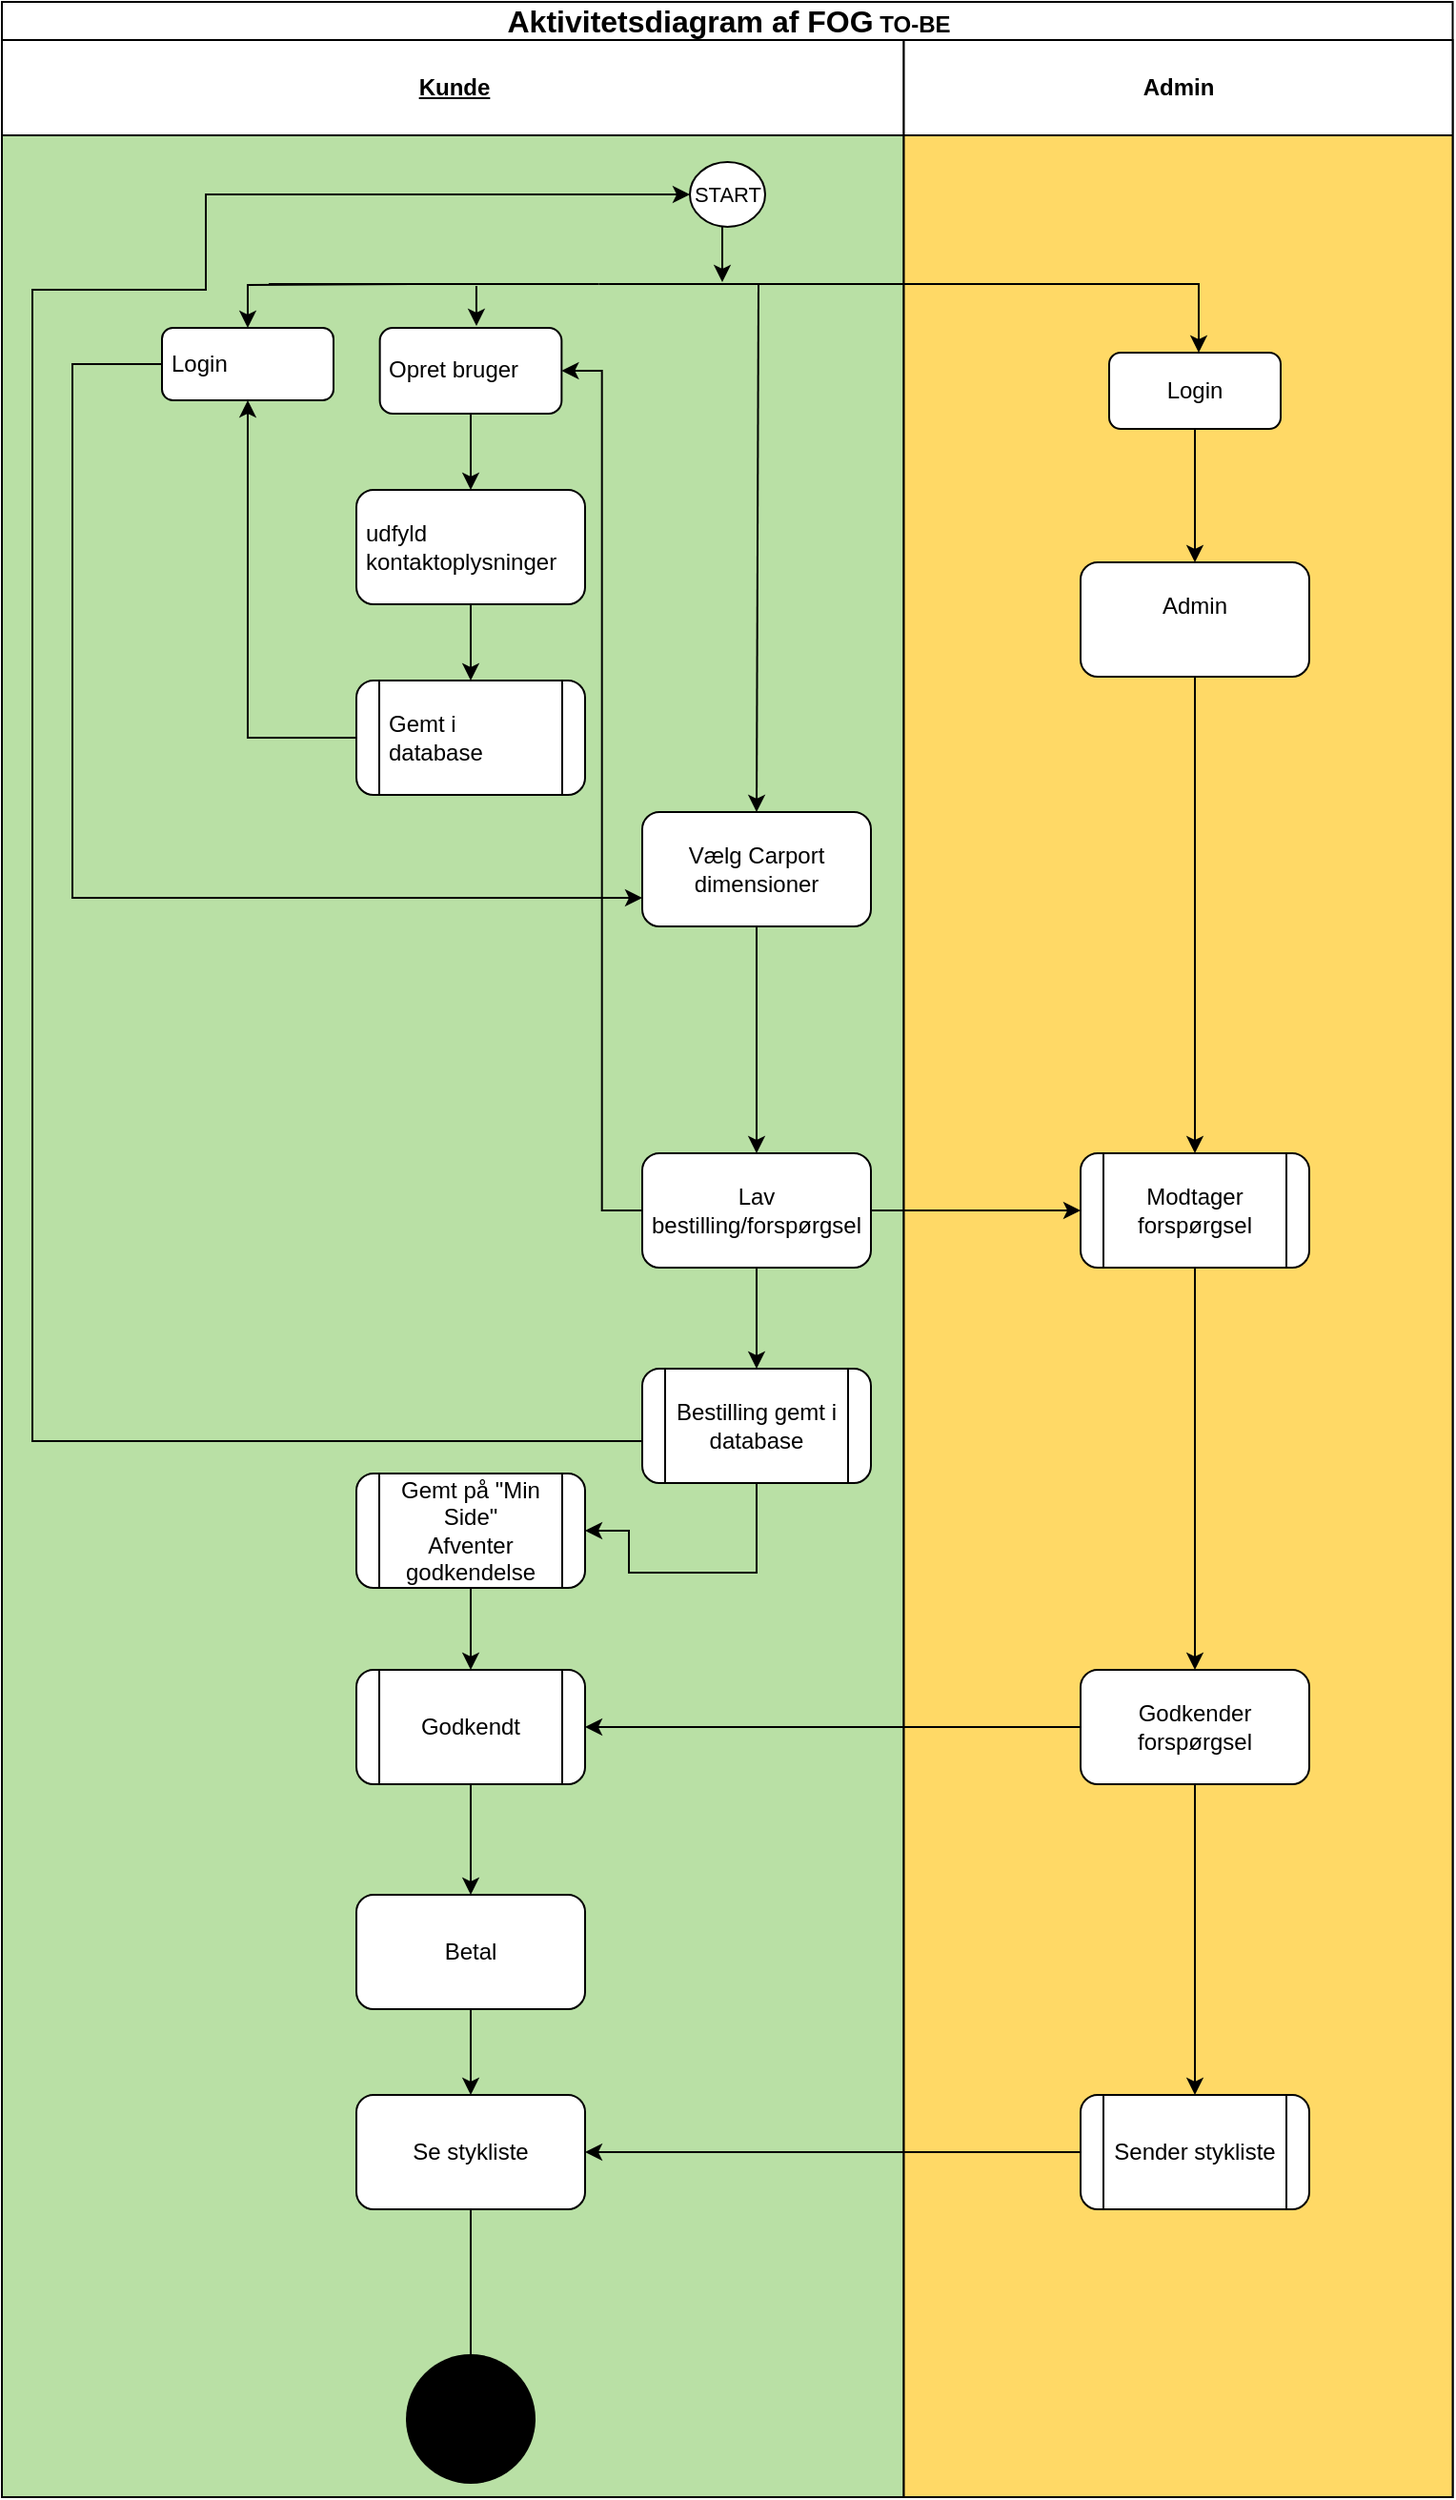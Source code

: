 <mxfile version="24.4.6" type="github">
  <diagram id="prtHgNgQTEPvFCAcTncT" name="Page-1">
    <mxGraphModel dx="2049" dy="6958" grid="0" gridSize="10" guides="1" tooltips="1" connect="1" arrows="1" fold="1" page="1" pageScale="1" pageWidth="827" pageHeight="1169" background="none" math="0" shadow="0">
      <root>
        <mxCell id="0" />
        <mxCell id="1" parent="0" />
        <mxCell id="vdoab_yicsTFZKbGhMKv-17" value="&lt;font style=&quot;font-size: 16px;&quot;&gt;Aktivitetsdiagram af FOG&lt;/font&gt; TO-BE" style="swimlane;childLayout=stackLayout;resizeParent=1;resizeParentMax=0;startSize=20;html=1;" parent="1" vertex="1">
          <mxGeometry x="15" y="-5845" width="761.26" height="1309" as="geometry" />
        </mxCell>
        <mxCell id="vdoab_yicsTFZKbGhMKv-18" value="&lt;u&gt;Kunde&lt;/u&gt;" style="swimlane;startSize=50;html=1;swimlaneFillColor=#B9E0A5;strokeColor=default;gradientColor=none;fillColor=default;" parent="vdoab_yicsTFZKbGhMKv-17" vertex="1">
          <mxGeometry y="20" width="473.26" height="1289" as="geometry" />
        </mxCell>
        <mxCell id="LRvEH867ZsMy1Cgo_DxR-12" style="edgeStyle=orthogonalEdgeStyle;rounded=0;orthogonalLoop=1;jettySize=auto;html=1;" edge="1" parent="vdoab_yicsTFZKbGhMKv-18" source="LRvEH867ZsMy1Cgo_DxR-8">
          <mxGeometry relative="1" as="geometry">
            <mxPoint x="378" y="127" as="targetPoint" />
            <Array as="points">
              <mxPoint x="378" y="111" />
              <mxPoint x="378" y="111" />
            </Array>
          </mxGeometry>
        </mxCell>
        <mxCell id="LRvEH867ZsMy1Cgo_DxR-14" value="" style="edgeStyle=orthogonalEdgeStyle;rounded=0;orthogonalLoop=1;jettySize=auto;html=1;" edge="1" parent="vdoab_yicsTFZKbGhMKv-18" target="LRvEH867ZsMy1Cgo_DxR-13">
          <mxGeometry relative="1" as="geometry">
            <mxPoint x="215.01" y="128" as="sourcePoint" />
          </mxGeometry>
        </mxCell>
        <mxCell id="LRvEH867ZsMy1Cgo_DxR-11" value="" style="line;strokeWidth=1;fillColor=none;align=left;verticalAlign=middle;spacingTop=-1;spacingLeft=3;spacingRight=3;rotatable=0;labelPosition=right;points=[];portConstraint=eastwest;strokeColor=inherit;" vertex="1" parent="vdoab_yicsTFZKbGhMKv-18">
          <mxGeometry x="140.01" y="124" width="173.25" height="8" as="geometry" />
        </mxCell>
        <mxCell id="LRvEH867ZsMy1Cgo_DxR-38" style="edgeStyle=orthogonalEdgeStyle;rounded=0;orthogonalLoop=1;jettySize=auto;html=1;entryX=0;entryY=0.75;entryDx=0;entryDy=0;" edge="1" parent="vdoab_yicsTFZKbGhMKv-18" source="LRvEH867ZsMy1Cgo_DxR-13" target="LRvEH867ZsMy1Cgo_DxR-26">
          <mxGeometry relative="1" as="geometry">
            <Array as="points">
              <mxPoint x="37" y="170" />
              <mxPoint x="37" y="450" />
            </Array>
          </mxGeometry>
        </mxCell>
        <mxCell id="LRvEH867ZsMy1Cgo_DxR-13" value="&lt;div align=&quot;right&quot;&gt;Login&lt;br&gt;&lt;/div&gt;" style="rounded=1;whiteSpace=wrap;html=1;align=left;strokeWidth=1;labelBackgroundColor=default;spacingTop=-1;spacingLeft=3;spacingRight=3;" vertex="1" parent="vdoab_yicsTFZKbGhMKv-18">
          <mxGeometry x="84" y="151" width="90.01" height="38" as="geometry" />
        </mxCell>
        <mxCell id="LRvEH867ZsMy1Cgo_DxR-8" value="&lt;font style=&quot;font-size: 11px;&quot;&gt;START&lt;/font&gt;" style="ellipse;whiteSpace=wrap;html=1;" vertex="1" parent="vdoab_yicsTFZKbGhMKv-18">
          <mxGeometry x="361" y="64" width="39.5" height="34" as="geometry" />
        </mxCell>
        <mxCell id="LRvEH867ZsMy1Cgo_DxR-21" value="" style="edgeStyle=orthogonalEdgeStyle;rounded=0;orthogonalLoop=1;jettySize=auto;html=1;" edge="1" parent="vdoab_yicsTFZKbGhMKv-18" source="LRvEH867ZsMy1Cgo_DxR-17" target="LRvEH867ZsMy1Cgo_DxR-20">
          <mxGeometry relative="1" as="geometry" />
        </mxCell>
        <mxCell id="LRvEH867ZsMy1Cgo_DxR-17" value="Opret bruger" style="whiteSpace=wrap;html=1;align=left;rounded=1;strokeWidth=1;labelBackgroundColor=default;spacingTop=-1;spacingLeft=3;spacingRight=3;" vertex="1" parent="vdoab_yicsTFZKbGhMKv-18">
          <mxGeometry x="198.32" y="151" width="95.36" height="45" as="geometry" />
        </mxCell>
        <mxCell id="LRvEH867ZsMy1Cgo_DxR-19" value="" style="endArrow=classic;html=1;rounded=0;exitX=0.196;exitY=0.625;exitDx=0;exitDy=0;exitPerimeter=0;" edge="1" parent="vdoab_yicsTFZKbGhMKv-18">
          <mxGeometry width="50" height="50" relative="1" as="geometry">
            <mxPoint x="248.967" y="129" as="sourcePoint" />
            <mxPoint x="249" y="150" as="targetPoint" />
          </mxGeometry>
        </mxCell>
        <mxCell id="LRvEH867ZsMy1Cgo_DxR-23" value="" style="edgeStyle=orthogonalEdgeStyle;rounded=0;orthogonalLoop=1;jettySize=auto;html=1;" edge="1" parent="vdoab_yicsTFZKbGhMKv-18" source="LRvEH867ZsMy1Cgo_DxR-20" target="LRvEH867ZsMy1Cgo_DxR-22">
          <mxGeometry relative="1" as="geometry" />
        </mxCell>
        <mxCell id="LRvEH867ZsMy1Cgo_DxR-20" value="udfyld kontaktoplysninger" style="whiteSpace=wrap;html=1;align=left;rounded=1;strokeWidth=1;labelBackgroundColor=default;spacingTop=-1;spacingLeft=3;spacingRight=3;" vertex="1" parent="vdoab_yicsTFZKbGhMKv-18">
          <mxGeometry x="186" y="236" width="120" height="60" as="geometry" />
        </mxCell>
        <mxCell id="LRvEH867ZsMy1Cgo_DxR-24" style="edgeStyle=orthogonalEdgeStyle;rounded=0;orthogonalLoop=1;jettySize=auto;html=1;entryX=0.5;entryY=1;entryDx=0;entryDy=0;" edge="1" parent="vdoab_yicsTFZKbGhMKv-18" source="LRvEH867ZsMy1Cgo_DxR-22" target="LRvEH867ZsMy1Cgo_DxR-13">
          <mxGeometry relative="1" as="geometry" />
        </mxCell>
        <mxCell id="LRvEH867ZsMy1Cgo_DxR-22" value="Gemt i database" style="shape=process;whiteSpace=wrap;html=1;backgroundOutline=1;align=left;rounded=1;strokeWidth=1;labelBackgroundColor=default;spacingTop=-1;spacingLeft=3;spacingRight=3;shadow=0;" vertex="1" parent="vdoab_yicsTFZKbGhMKv-18">
          <mxGeometry x="186" y="336" width="120" height="60" as="geometry" />
        </mxCell>
        <mxCell id="LRvEH867ZsMy1Cgo_DxR-28" value="" style="edgeStyle=orthogonalEdgeStyle;rounded=0;orthogonalLoop=1;jettySize=auto;html=1;" edge="1" parent="vdoab_yicsTFZKbGhMKv-18" source="LRvEH867ZsMy1Cgo_DxR-26" target="LRvEH867ZsMy1Cgo_DxR-27">
          <mxGeometry relative="1" as="geometry" />
        </mxCell>
        <mxCell id="LRvEH867ZsMy1Cgo_DxR-26" value="Vælg Carport dimensioner" style="rounded=1;whiteSpace=wrap;html=1;" vertex="1" parent="vdoab_yicsTFZKbGhMKv-18">
          <mxGeometry x="336" y="405" width="120" height="60" as="geometry" />
        </mxCell>
        <mxCell id="LRvEH867ZsMy1Cgo_DxR-30" value="" style="edgeStyle=orthogonalEdgeStyle;rounded=0;orthogonalLoop=1;jettySize=auto;html=1;" edge="1" parent="vdoab_yicsTFZKbGhMKv-18" source="LRvEH867ZsMy1Cgo_DxR-27" target="LRvEH867ZsMy1Cgo_DxR-29">
          <mxGeometry relative="1" as="geometry" />
        </mxCell>
        <mxCell id="LRvEH867ZsMy1Cgo_DxR-32" style="edgeStyle=orthogonalEdgeStyle;rounded=0;orthogonalLoop=1;jettySize=auto;html=1;entryX=1;entryY=0.5;entryDx=0;entryDy=0;" edge="1" parent="vdoab_yicsTFZKbGhMKv-18" source="LRvEH867ZsMy1Cgo_DxR-27" target="LRvEH867ZsMy1Cgo_DxR-17">
          <mxGeometry relative="1" as="geometry" />
        </mxCell>
        <mxCell id="LRvEH867ZsMy1Cgo_DxR-27" value="&lt;div&gt;Lav bestilling/forspørgsel&lt;br&gt;&lt;/div&gt;" style="whiteSpace=wrap;html=1;rounded=1;" vertex="1" parent="vdoab_yicsTFZKbGhMKv-18">
          <mxGeometry x="336" y="584" width="120" height="60" as="geometry" />
        </mxCell>
        <mxCell id="LRvEH867ZsMy1Cgo_DxR-49" value="" style="edgeStyle=orthogonalEdgeStyle;rounded=0;orthogonalLoop=1;jettySize=auto;html=1;exitX=0.5;exitY=1;exitDx=0;exitDy=0;" edge="1" parent="vdoab_yicsTFZKbGhMKv-18" source="LRvEH867ZsMy1Cgo_DxR-29" target="LRvEH867ZsMy1Cgo_DxR-48">
          <mxGeometry relative="1" as="geometry">
            <Array as="points">
              <mxPoint x="396" y="804" />
              <mxPoint x="329" y="804" />
              <mxPoint x="329" y="782" />
            </Array>
          </mxGeometry>
        </mxCell>
        <mxCell id="LRvEH867ZsMy1Cgo_DxR-61" style="edgeStyle=orthogonalEdgeStyle;rounded=0;orthogonalLoop=1;jettySize=auto;html=1;entryX=0;entryY=0.5;entryDx=0;entryDy=0;" edge="1" parent="vdoab_yicsTFZKbGhMKv-18" source="LRvEH867ZsMy1Cgo_DxR-29" target="LRvEH867ZsMy1Cgo_DxR-8">
          <mxGeometry relative="1" as="geometry">
            <Array as="points">
              <mxPoint x="16" y="735" />
              <mxPoint x="16" y="131" />
              <mxPoint x="107" y="131" />
              <mxPoint x="107" y="81" />
            </Array>
          </mxGeometry>
        </mxCell>
        <mxCell id="LRvEH867ZsMy1Cgo_DxR-29" value="Bestilling gemt i database" style="shape=process;whiteSpace=wrap;html=1;backgroundOutline=1;rounded=1;" vertex="1" parent="vdoab_yicsTFZKbGhMKv-18">
          <mxGeometry x="336" y="697" width="120" height="60" as="geometry" />
        </mxCell>
        <mxCell id="LRvEH867ZsMy1Cgo_DxR-48" value="Gemt på &quot;Min Side&quot;&lt;br&gt;Afventer godkendelse" style="shape=process;whiteSpace=wrap;html=1;backgroundOutline=1;rounded=1;" vertex="1" parent="vdoab_yicsTFZKbGhMKv-18">
          <mxGeometry x="186" y="752" width="120" height="60" as="geometry" />
        </mxCell>
        <mxCell id="LRvEH867ZsMy1Cgo_DxR-25" value="" style="endArrow=classic;html=1;rounded=0;entryX=0.5;entryY=0;entryDx=0;entryDy=0;" edge="1" parent="vdoab_yicsTFZKbGhMKv-18" target="LRvEH867ZsMy1Cgo_DxR-26">
          <mxGeometry width="50" height="50" relative="1" as="geometry">
            <mxPoint x="397" y="128" as="sourcePoint" />
            <mxPoint x="401" y="378" as="targetPoint" />
          </mxGeometry>
        </mxCell>
        <mxCell id="LRvEH867ZsMy1Cgo_DxR-62" value="" style="shape=waypoint;sketch=0;size=6;pointerEvents=1;points=[];fillColor=default;resizable=0;rotatable=0;perimeter=centerPerimeter;snapToPoint=1;rounded=1;strokeWidth=32;" vertex="1" parent="vdoab_yicsTFZKbGhMKv-18">
          <mxGeometry x="236.005" y="1238" width="20" height="20" as="geometry" />
        </mxCell>
        <mxCell id="vdoab_yicsTFZKbGhMKv-19" value="Admin" style="swimlane;startSize=50;html=1;swimlaneFillColor=#FFD966;" parent="vdoab_yicsTFZKbGhMKv-17" vertex="1">
          <mxGeometry x="473.26" y="20" width="288" height="1289" as="geometry" />
        </mxCell>
        <mxCell id="LRvEH867ZsMy1Cgo_DxR-40" value="" style="edgeStyle=orthogonalEdgeStyle;rounded=0;orthogonalLoop=1;jettySize=auto;html=1;" edge="1" parent="vdoab_yicsTFZKbGhMKv-19" source="LRvEH867ZsMy1Cgo_DxR-15" target="LRvEH867ZsMy1Cgo_DxR-39">
          <mxGeometry relative="1" as="geometry" />
        </mxCell>
        <mxCell id="LRvEH867ZsMy1Cgo_DxR-15" value="&lt;div align=&quot;center&quot;&gt;Login&lt;/div&gt;" style="rounded=1;whiteSpace=wrap;html=1;align=center;strokeWidth=1;labelBackgroundColor=default;spacingTop=-1;spacingLeft=3;spacingRight=3;" vertex="1" parent="vdoab_yicsTFZKbGhMKv-19">
          <mxGeometry x="107.745" y="164" width="90" height="40" as="geometry" />
        </mxCell>
        <mxCell id="LRvEH867ZsMy1Cgo_DxR-43" value="" style="edgeStyle=orthogonalEdgeStyle;rounded=0;orthogonalLoop=1;jettySize=auto;html=1;" edge="1" parent="vdoab_yicsTFZKbGhMKv-19" source="LRvEH867ZsMy1Cgo_DxR-36" target="LRvEH867ZsMy1Cgo_DxR-42">
          <mxGeometry relative="1" as="geometry" />
        </mxCell>
        <mxCell id="LRvEH867ZsMy1Cgo_DxR-36" value="Modtager forspørgsel" style="shape=process;whiteSpace=wrap;html=1;backgroundOutline=1;rounded=1;" vertex="1" parent="vdoab_yicsTFZKbGhMKv-19">
          <mxGeometry x="92.745" y="584" width="120" height="60" as="geometry" />
        </mxCell>
        <mxCell id="LRvEH867ZsMy1Cgo_DxR-41" style="edgeStyle=orthogonalEdgeStyle;rounded=0;orthogonalLoop=1;jettySize=auto;html=1;" edge="1" parent="vdoab_yicsTFZKbGhMKv-19" source="LRvEH867ZsMy1Cgo_DxR-39" target="LRvEH867ZsMy1Cgo_DxR-36">
          <mxGeometry relative="1" as="geometry" />
        </mxCell>
        <mxCell id="LRvEH867ZsMy1Cgo_DxR-39" value="Admin&lt;div&gt;&lt;br/&gt;&lt;/div&gt;" style="whiteSpace=wrap;html=1;rounded=1;strokeWidth=1;labelBackgroundColor=default;spacingTop=-1;spacingLeft=3;spacingRight=3;" vertex="1" parent="vdoab_yicsTFZKbGhMKv-19">
          <mxGeometry x="92.745" y="274" width="120" height="60" as="geometry" />
        </mxCell>
        <mxCell id="LRvEH867ZsMy1Cgo_DxR-57" value="" style="edgeStyle=orthogonalEdgeStyle;rounded=0;orthogonalLoop=1;jettySize=auto;html=1;" edge="1" parent="vdoab_yicsTFZKbGhMKv-19" source="LRvEH867ZsMy1Cgo_DxR-42" target="LRvEH867ZsMy1Cgo_DxR-56">
          <mxGeometry relative="1" as="geometry" />
        </mxCell>
        <mxCell id="LRvEH867ZsMy1Cgo_DxR-42" value="Godkender forspørgsel" style="whiteSpace=wrap;html=1;rounded=1;" vertex="1" parent="vdoab_yicsTFZKbGhMKv-19">
          <mxGeometry x="92.745" y="855" width="120" height="60" as="geometry" />
        </mxCell>
        <mxCell id="LRvEH867ZsMy1Cgo_DxR-44" value="Godkendt" style="shape=process;whiteSpace=wrap;html=1;backgroundOutline=1;rounded=1;" vertex="1" parent="vdoab_yicsTFZKbGhMKv-19">
          <mxGeometry x="-287.255" y="855" width="120" height="60" as="geometry" />
        </mxCell>
        <mxCell id="LRvEH867ZsMy1Cgo_DxR-45" value="" style="edgeStyle=orthogonalEdgeStyle;rounded=0;orthogonalLoop=1;jettySize=auto;html=1;" edge="1" parent="vdoab_yicsTFZKbGhMKv-19" source="LRvEH867ZsMy1Cgo_DxR-42" target="LRvEH867ZsMy1Cgo_DxR-44">
          <mxGeometry relative="1" as="geometry" />
        </mxCell>
        <mxCell id="LRvEH867ZsMy1Cgo_DxR-52" value="Betal" style="whiteSpace=wrap;html=1;rounded=1;" vertex="1" parent="vdoab_yicsTFZKbGhMKv-19">
          <mxGeometry x="-287.255" y="973" width="120" height="60" as="geometry" />
        </mxCell>
        <mxCell id="LRvEH867ZsMy1Cgo_DxR-54" value="Se stykliste" style="whiteSpace=wrap;html=1;rounded=1;" vertex="1" parent="vdoab_yicsTFZKbGhMKv-19">
          <mxGeometry x="-287.255" y="1078" width="120" height="60" as="geometry" />
        </mxCell>
        <mxCell id="LRvEH867ZsMy1Cgo_DxR-53" value="" style="edgeStyle=orthogonalEdgeStyle;rounded=0;orthogonalLoop=1;jettySize=auto;html=1;" edge="1" parent="vdoab_yicsTFZKbGhMKv-19" source="LRvEH867ZsMy1Cgo_DxR-44" target="LRvEH867ZsMy1Cgo_DxR-52">
          <mxGeometry relative="1" as="geometry" />
        </mxCell>
        <mxCell id="LRvEH867ZsMy1Cgo_DxR-56" value="Sender stykliste" style="shape=process;whiteSpace=wrap;html=1;backgroundOutline=1;rounded=1;" vertex="1" parent="vdoab_yicsTFZKbGhMKv-19">
          <mxGeometry x="92.745" y="1078" width="120" height="60" as="geometry" />
        </mxCell>
        <mxCell id="LRvEH867ZsMy1Cgo_DxR-58" style="edgeStyle=orthogonalEdgeStyle;rounded=0;orthogonalLoop=1;jettySize=auto;html=1;entryX=1;entryY=0.5;entryDx=0;entryDy=0;" edge="1" parent="vdoab_yicsTFZKbGhMKv-19" source="LRvEH867ZsMy1Cgo_DxR-56" target="LRvEH867ZsMy1Cgo_DxR-54">
          <mxGeometry relative="1" as="geometry" />
        </mxCell>
        <mxCell id="LRvEH867ZsMy1Cgo_DxR-55" value="" style="edgeStyle=orthogonalEdgeStyle;rounded=0;orthogonalLoop=1;jettySize=auto;html=1;" edge="1" parent="vdoab_yicsTFZKbGhMKv-19" source="LRvEH867ZsMy1Cgo_DxR-52" target="LRvEH867ZsMy1Cgo_DxR-54">
          <mxGeometry relative="1" as="geometry" />
        </mxCell>
        <mxCell id="LRvEH867ZsMy1Cgo_DxR-16" value="" style="edgeStyle=orthogonalEdgeStyle;rounded=0;orthogonalLoop=1;jettySize=auto;html=1;" edge="1" parent="vdoab_yicsTFZKbGhMKv-17" source="LRvEH867ZsMy1Cgo_DxR-11" target="LRvEH867ZsMy1Cgo_DxR-15">
          <mxGeometry relative="1" as="geometry">
            <Array as="points">
              <mxPoint x="628" y="148" />
            </Array>
          </mxGeometry>
        </mxCell>
        <mxCell id="LRvEH867ZsMy1Cgo_DxR-37" value="" style="edgeStyle=orthogonalEdgeStyle;rounded=0;orthogonalLoop=1;jettySize=auto;html=1;" edge="1" parent="vdoab_yicsTFZKbGhMKv-17" source="LRvEH867ZsMy1Cgo_DxR-27" target="LRvEH867ZsMy1Cgo_DxR-36">
          <mxGeometry relative="1" as="geometry" />
        </mxCell>
        <mxCell id="LRvEH867ZsMy1Cgo_DxR-51" style="edgeStyle=orthogonalEdgeStyle;rounded=0;orthogonalLoop=1;jettySize=auto;html=1;" edge="1" parent="vdoab_yicsTFZKbGhMKv-17" source="LRvEH867ZsMy1Cgo_DxR-48" target="LRvEH867ZsMy1Cgo_DxR-44">
          <mxGeometry relative="1" as="geometry" />
        </mxCell>
        <mxCell id="LRvEH867ZsMy1Cgo_DxR-63" value="" style="edgeStyle=orthogonalEdgeStyle;rounded=0;orthogonalLoop=1;jettySize=auto;html=1;" edge="1" parent="vdoab_yicsTFZKbGhMKv-17" source="LRvEH867ZsMy1Cgo_DxR-54" target="LRvEH867ZsMy1Cgo_DxR-62">
          <mxGeometry relative="1" as="geometry" />
        </mxCell>
      </root>
    </mxGraphModel>
  </diagram>
</mxfile>
